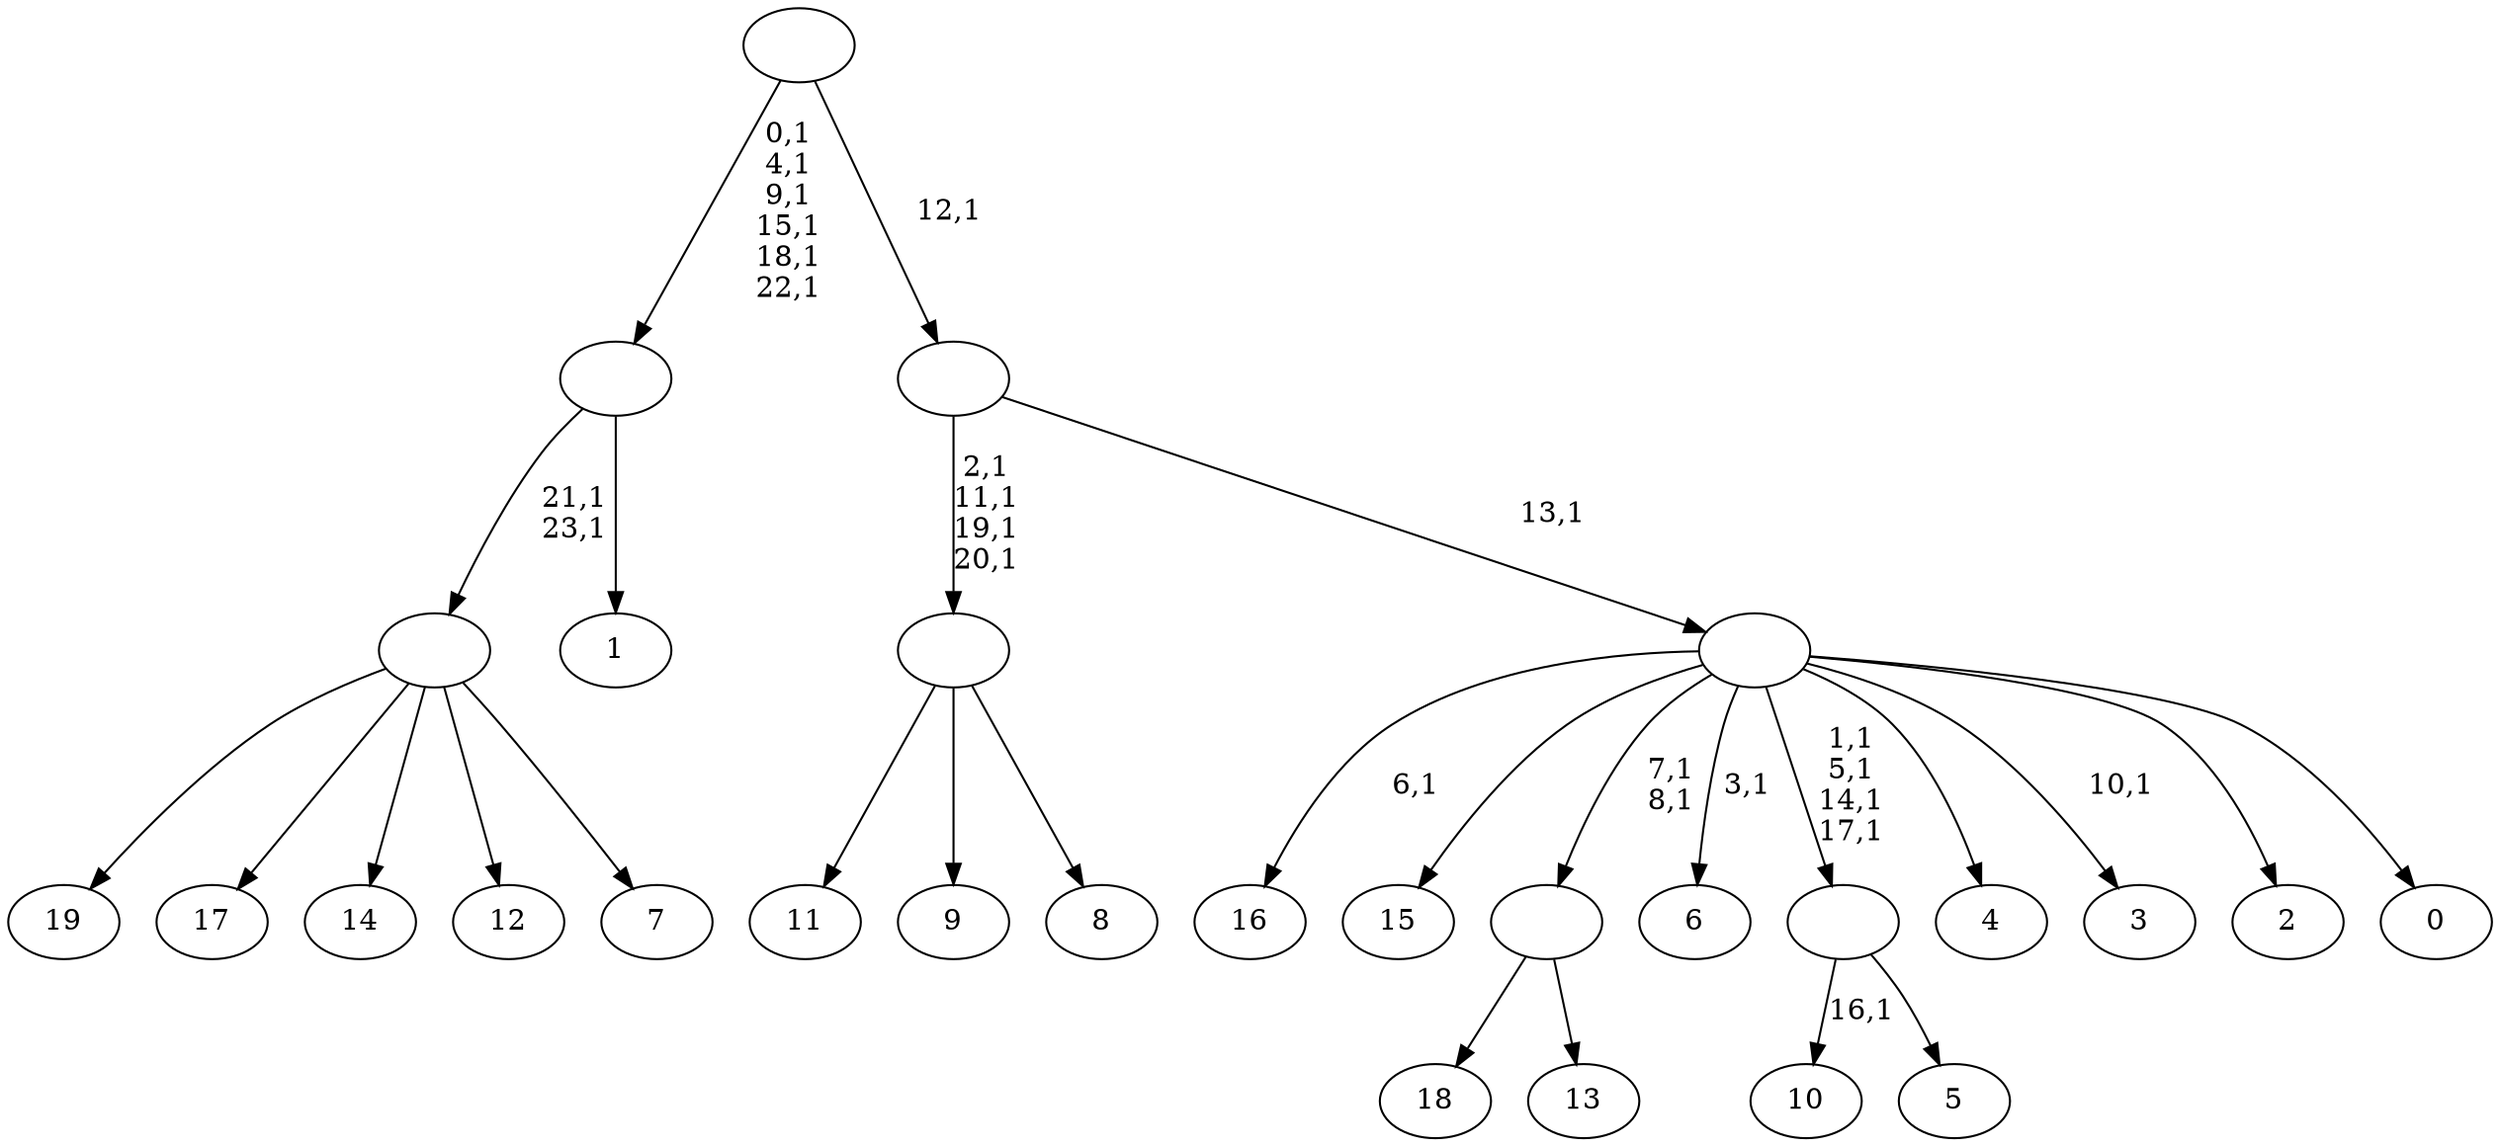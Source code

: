 digraph T {
	44 [label="19"]
	43 [label="18"]
	42 [label="17"]
	41 [label="16"]
	39 [label="15"]
	38 [label="14"]
	37 [label="13"]
	36 [label=""]
	34 [label="12"]
	33 [label="11"]
	32 [label="10"]
	30 [label="9"]
	29 [label="8"]
	28 [label=""]
	24 [label="7"]
	23 [label=""]
	21 [label="6"]
	19 [label="5"]
	18 [label=""]
	14 [label="4"]
	13 [label="3"]
	11 [label="2"]
	10 [label="1"]
	9 [label=""]
	3 [label="0"]
	2 [label=""]
	1 [label=""]
	0 [label=""]
	36 -> 43 [label=""]
	36 -> 37 [label=""]
	28 -> 33 [label=""]
	28 -> 30 [label=""]
	28 -> 29 [label=""]
	23 -> 44 [label=""]
	23 -> 42 [label=""]
	23 -> 38 [label=""]
	23 -> 34 [label=""]
	23 -> 24 [label=""]
	18 -> 32 [label="16,1"]
	18 -> 19 [label=""]
	9 -> 23 [label="21,1\n23,1"]
	9 -> 10 [label=""]
	2 -> 13 [label="10,1"]
	2 -> 18 [label="1,1\n5,1\n14,1\n17,1"]
	2 -> 21 [label="3,1"]
	2 -> 36 [label="7,1\n8,1"]
	2 -> 41 [label="6,1"]
	2 -> 39 [label=""]
	2 -> 14 [label=""]
	2 -> 11 [label=""]
	2 -> 3 [label=""]
	1 -> 28 [label="2,1\n11,1\n19,1\n20,1"]
	1 -> 2 [label="13,1"]
	0 -> 9 [label="0,1\n4,1\n9,1\n15,1\n18,1\n22,1"]
	0 -> 1 [label="12,1"]
}
